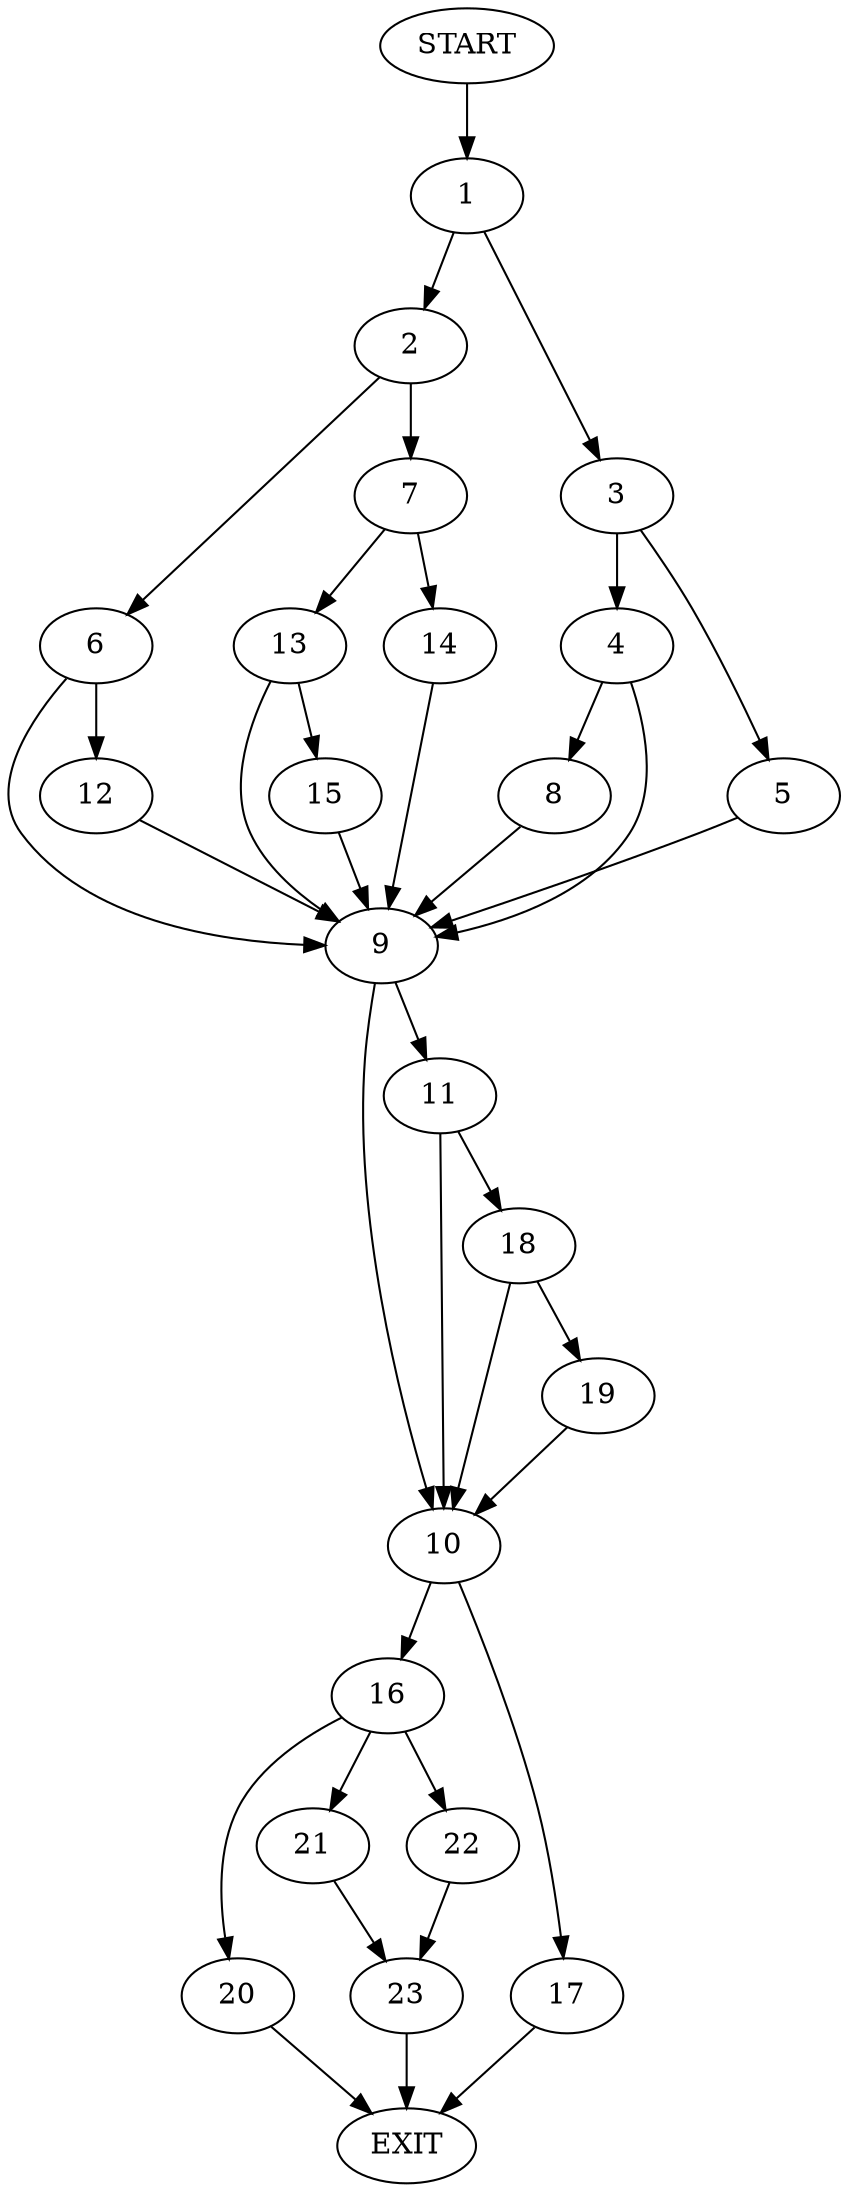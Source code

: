 digraph {
0 [label="START"]
24 [label="EXIT"]
0 -> 1
1 -> 2
1 -> 3
3 -> 4
3 -> 5
2 -> 6
2 -> 7
4 -> 8
4 -> 9
5 -> 9
9 -> 10
9 -> 11
8 -> 9
6 -> 9
6 -> 12
7 -> 13
7 -> 14
13 -> 9
13 -> 15
14 -> 9
15 -> 9
12 -> 9
10 -> 16
10 -> 17
11 -> 10
11 -> 18
18 -> 10
18 -> 19
19 -> 10
17 -> 24
16 -> 20
16 -> 21
16 -> 22
22 -> 23
21 -> 23
20 -> 24
23 -> 24
}
